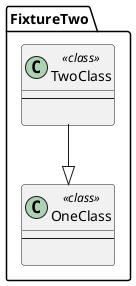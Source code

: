 @startuml
namespace FixtureTwo {
  class OneClass << class >> {
    --

  }
  class TwoClass << class >> {
    --

  }
}
FixtureTwo.TwoClass --|> FixtureTwo.OneClass
@enduml
